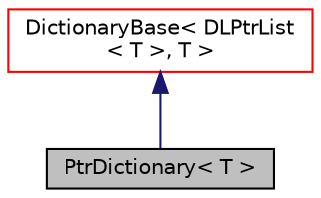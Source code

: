 digraph "PtrDictionary&lt; T &gt;"
{
  bgcolor="transparent";
  edge [fontname="Helvetica",fontsize="10",labelfontname="Helvetica",labelfontsize="10"];
  node [fontname="Helvetica",fontsize="10",shape=record];
  Node1 [label="PtrDictionary\< T \>",height=0.2,width=0.4,color="black", fillcolor="grey75", style="filled" fontcolor="black"];
  Node2 -> Node1 [dir="back",color="midnightblue",fontsize="10",style="solid",fontname="Helvetica"];
  Node2 [label="DictionaryBase\< DLPtrList\l\< T \>, T \>",height=0.2,width=0.4,color="red",URL="$classFoam_1_1DictionaryBase.html"];
}
